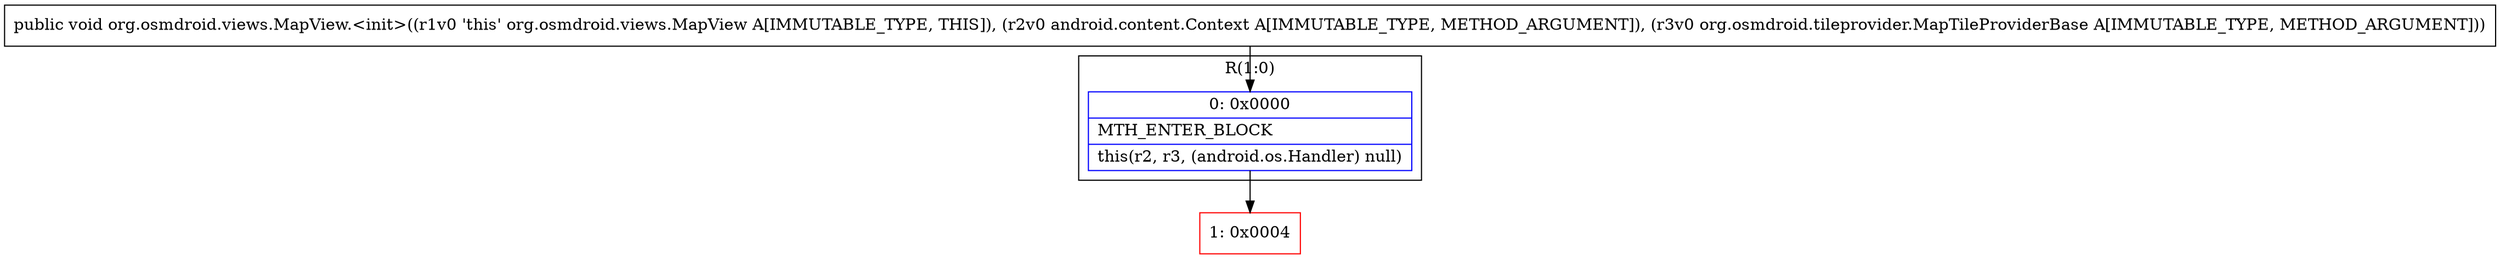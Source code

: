 digraph "CFG fororg.osmdroid.views.MapView.\<init\>(Landroid\/content\/Context;Lorg\/osmdroid\/tileprovider\/MapTileProviderBase;)V" {
subgraph cluster_Region_1286491238 {
label = "R(1:0)";
node [shape=record,color=blue];
Node_0 [shape=record,label="{0\:\ 0x0000|MTH_ENTER_BLOCK\l|this(r2, r3, (android.os.Handler) null)\l}"];
}
Node_1 [shape=record,color=red,label="{1\:\ 0x0004}"];
MethodNode[shape=record,label="{public void org.osmdroid.views.MapView.\<init\>((r1v0 'this' org.osmdroid.views.MapView A[IMMUTABLE_TYPE, THIS]), (r2v0 android.content.Context A[IMMUTABLE_TYPE, METHOD_ARGUMENT]), (r3v0 org.osmdroid.tileprovider.MapTileProviderBase A[IMMUTABLE_TYPE, METHOD_ARGUMENT])) }"];
MethodNode -> Node_0;
Node_0 -> Node_1;
}

